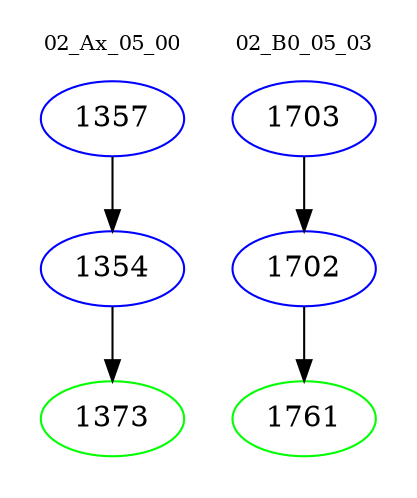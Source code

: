 digraph{
subgraph cluster_0 {
color = white
label = "02_Ax_05_00";
fontsize=10;
T0_1357 [label="1357", color="blue"]
T0_1357 -> T0_1354 [color="black"]
T0_1354 [label="1354", color="blue"]
T0_1354 -> T0_1373 [color="black"]
T0_1373 [label="1373", color="green"]
}
subgraph cluster_1 {
color = white
label = "02_B0_05_03";
fontsize=10;
T1_1703 [label="1703", color="blue"]
T1_1703 -> T1_1702 [color="black"]
T1_1702 [label="1702", color="blue"]
T1_1702 -> T1_1761 [color="black"]
T1_1761 [label="1761", color="green"]
}
}
